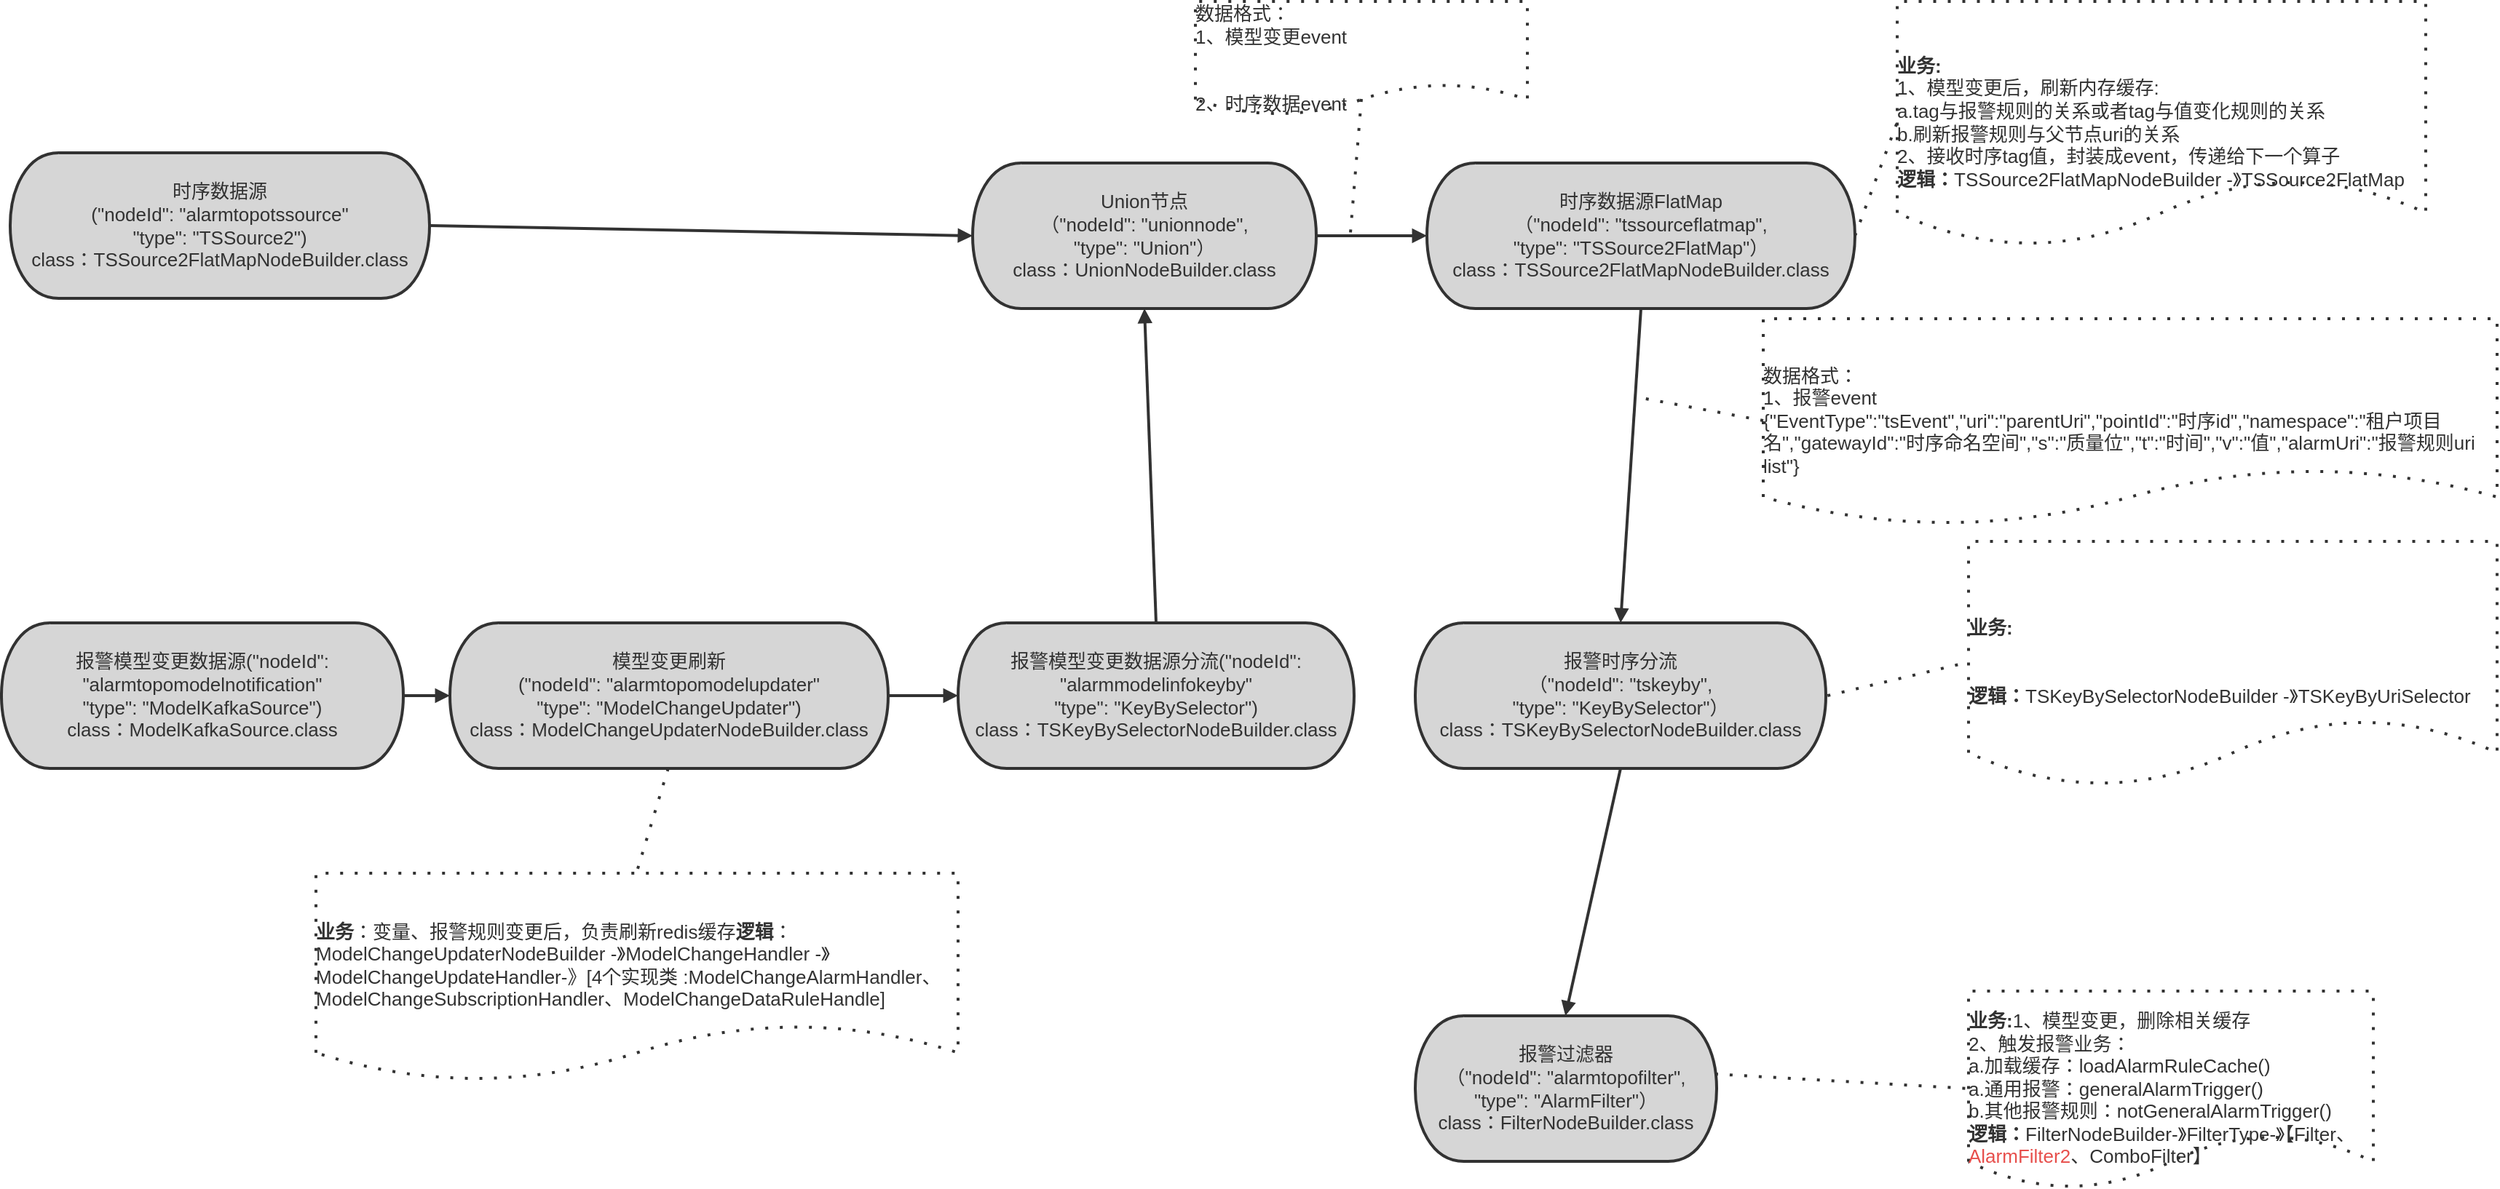 <mxfile version="22.1.2" type="device">
  <diagram name="Page-1" id="Page-1">
    <mxGraphModel dx="1114" dy="999" grid="1" gridSize="10" guides="1" tooltips="1" connect="1" arrows="1" fold="1" page="1" pageScale="1" pageWidth="827" pageHeight="1169" math="0" shadow="0">
      <root>
        <mxCell id="0" />
        <mxCell id="1" parent="0" />
        <UserObject label="&lt;div style=&quot;font-size: 1px&quot;&gt;&lt;p style=&quot;text-align:center;margin-left:0;margin-right:0;margin-top:0px;margin-bottom:0px;text-indent:0;vertical-align:middle;direction:ltr;&quot;&gt;&lt;font style=&quot;font-size:13px;font-family:0;color:#323232;direction:ltr;letter-spacing:0px;line-height:120%;opacity:1&quot;&gt;时序数据源&lt;br/&gt;&lt;/font&gt;&lt;font style=&quot;font-size:13px;font-family:0;color:#323232;direction:ltr;letter-spacing:0px;line-height:120%;opacity:1&quot;&gt;(&amp;quot;nodeId&amp;quot;: &amp;quot;alarmtopotssource&amp;quot;&lt;br/&gt;        &amp;quot;type&amp;quot;: &amp;quot;TSSource2&amp;quot;)&lt;br/&gt;class：TSSource2FlatMapNodeBuilder.class&lt;/font&gt;&lt;/p&gt;&lt;/div&gt;" tags="Background" id="2">
          <mxCell style="verticalAlign=middle;align=center;overflow=width;vsdxID=1;fillColor=#d6d6d6;gradientColor=none;shape=stencil(hZJLEoIwDIZP06VMm/hgj3APRop0RMqUonh7qUF5FIddkn5J/iRlGDVFWksGvLFG3+RTZbZgeGYAqiqkUba3GMYMo1wbeTW6rTLy69SRzrrrh6vQUZ4QweHksoC/KMI/XkJwqaoJHIbBHv/Dl9ZQaTHU5hiEx4EX0wTewQryi30h9NvinFmV6c+0wJdCd77OUQT4DMxnQb8tbu5yY/G9MZ4sV2VJF5++L0/ch+h7YPwG);strokeColor=#323232;strokeWidth=2;spacingTop=-3;spacingBottom=-3;spacingLeft=-3;spacingRight=-3;points=[];labelBackgroundColor=none;rounded=0;html=1;whiteSpace=wrap;" parent="1" vertex="1">
            <mxGeometry x="9" y="112" width="288" height="100" as="geometry" />
          </mxCell>
        </UserObject>
        <UserObject label="&lt;div style=&quot;font-size: 1px&quot;&gt;&lt;p style=&quot;text-align:center;margin-left:0;margin-right:0;margin-top:0px;margin-bottom:0px;text-indent:0;vertical-align:middle;direction:ltr;&quot;&gt;&lt;font style=&quot;font-size:13px;font-family:0;color:#323232;direction:ltr;letter-spacing:0px;line-height:120%;opacity:1&quot;&gt;报警时序分流&lt;br/&gt;&lt;/font&gt;&lt;font style=&quot;font-size:13px;font-family:0;color:#323232;direction:ltr;letter-spacing:0px;line-height:120%;opacity:1&quot;&gt;（&amp;quot;nodeId&amp;quot;: &amp;quot;tskeyby&amp;quot;,&lt;br/&gt;        &amp;quot;type&amp;quot;: &amp;quot;KeyBySelector&amp;quot;）&lt;br/&gt;class：TSKeyBySelectorNodeBuilder.class&lt;br/&gt;&lt;/font&gt;&lt;/p&gt;&lt;/div&gt;" tags="Background" id="3">
          <mxCell style="verticalAlign=middle;align=center;overflow=width;vsdxID=2;fillColor=#d6d6d6;gradientColor=none;shape=stencil(hZJBEoIwDEVP06VMmyyENeI9GCnSsVKmgOLtpQYFWhx2SfqS/CRlmLZV3kgGvO2sucmnKrqK4YkBqLqSVnWjxTBjmJbGyqs1fV2Q3+SOdNbdPFyFgfKEiI6JywL+ogj/eGeCtaoXcBxHIP7Dl95SaTHV5hglOPFimcAH2EB+sS+EYVtcM5syw5k83Bd6CHXOIiBkYD0Lhm1xd5c7ix+N+WSl0pouvnz3TzyG6Htg9gY=);strokeColor=#323232;strokeWidth=2;spacingTop=-3;spacingBottom=-3;spacingLeft=-3;spacingRight=-3;points=[];labelBackgroundColor=none;rounded=0;html=1;whiteSpace=wrap;" parent="1" vertex="1">
            <mxGeometry x="974" y="435" width="282" height="100" as="geometry" />
          </mxCell>
        </UserObject>
        <UserObject label="&lt;div style=&quot;font-size: 1px&quot;&gt;&lt;p style=&quot;text-align:center;margin-left:0;margin-right:0;margin-top:0px;margin-bottom:0px;text-indent:0;vertical-align:middle;direction:ltr;&quot;&gt;&lt;font style=&quot;font-size:13px;font-family:0;color:#323232;direction:ltr;letter-spacing:0px;line-height:120%;opacity:1&quot;&gt;报警模型变更数据源(&amp;quot;nodeId&amp;quot;: &amp;quot;alarmtopomodelnotification&amp;quot;&lt;br/&gt;&lt;/font&gt;&lt;font style=&quot;font-size:13px;font-family:0;color:#323232;direction:ltr;letter-spacing:0px;line-height:120%;opacity:1&quot;&gt;        &amp;quot;type&amp;quot;: &amp;quot;ModelKafkaSource&amp;quot;)&lt;br/&gt;class：ModelKafkaSource.class&lt;br/&gt;&lt;/font&gt;&lt;/p&gt;&lt;/div&gt;" tags="Background" id="4">
          <mxCell style="verticalAlign=middle;align=center;overflow=width;vsdxID=3;fillColor=#d6d6d6;gradientColor=none;shape=stencil(hZLbDoIwDIafZpeS0pqI14jvQWTIIjIyhuLbyyzKYRju2u5r+7edoLgp0loKhMYafZNPldlC0EkgqqqQRtneEpQIinNt5NXotsrYr1NHOuuuH65Cx3khBhC5LIQXR+DjnRkuVTWBo0NwxP/wpTVcOhxqwz4AGvhwmgAdriC/2Bcivy3NmVWZ/kwLfCl05+scRaDP4HwW8tvS5i43Ft8b48lyVZZ88en78sR9iL8HJW8=);strokeColor=#323232;strokeWidth=2;spacingTop=-3;spacingBottom=-3;spacingLeft=-3;spacingRight=-3;points=[];labelBackgroundColor=none;rounded=0;html=1;whiteSpace=wrap;" parent="1" vertex="1">
            <mxGeometry x="3" y="435" width="276" height="100" as="geometry" />
          </mxCell>
        </UserObject>
        <UserObject label="&lt;div style=&quot;font-size: 1px&quot;&gt;&lt;p style=&quot;text-align:center;margin-left:0;margin-right:0;margin-top:0px;margin-bottom:0px;text-indent:0;vertical-align:middle;direction:ltr;&quot;&gt;&lt;font style=&quot;font-size:13px;font-family:0;color:#323232;direction:ltr;letter-spacing:0px;line-height:120%;opacity:1&quot;&gt;报警过滤器&lt;br/&gt;&lt;/font&gt;&lt;font style=&quot;font-size:13px;font-family:0;color:#323232;direction:ltr;letter-spacing:0px;line-height:120%;opacity:1&quot;&gt;（&amp;quot;nodeId&amp;quot;: &amp;quot;alarmtopofilter&amp;quot;,&lt;br/&gt;        &amp;quot;type&amp;quot;: &amp;quot;AlarmFilter&amp;quot;）&lt;br/&gt;class：FilterNodeBuilder.class&lt;br/&gt;&lt;/font&gt;&lt;/p&gt;&lt;/div&gt;" tags="Background" id="5">
          <mxCell style="verticalAlign=middle;align=center;overflow=width;vsdxID=4;fillColor=#d6d6d6;gradientColor=none;shape=stencil(hZJLEoIwDIZP06VMm4yvNeI9GCnSsVKmgOLtpQalUNRdkn5J/iRlGNdFWkkGvG6suci7ypqC4YEBqLKQVjW9xTBhGOfGyrM1bZmRX6WOdNbV3FyFjvLEJhIuCfiDAvzlHYnVqvTYHUb77+yptVRYDJX5OsLtwAs/gXewgHxibwiDrjhFFkUGA83oucxVqHKUACED00kw6Ip/9/h7570xHitXWtOt/ff5cfsQfQxMng==);strokeColor=#323232;strokeWidth=2;spacingTop=-3;spacingBottom=-3;spacingLeft=-3;spacingRight=-3;points=[];labelBackgroundColor=none;rounded=0;html=1;whiteSpace=wrap;" parent="1" vertex="1">
            <mxGeometry x="974" y="705" width="207" height="100" as="geometry" />
          </mxCell>
        </UserObject>
        <UserObject label="&lt;div style=&quot;font-size: 1px&quot;&gt;&lt;p style=&quot;text-align:center;margin-left:0;margin-right:0;margin-top:0px;margin-bottom:0px;text-indent:0;vertical-align:middle;direction:ltr;&quot;&gt;&lt;font style=&quot;font-size:13px;font-family:0;color:#323232;direction:ltr;letter-spacing:0px;line-height:120%;opacity:1&quot;&gt;Union节点&lt;br/&gt;&lt;/font&gt;&lt;font style=&quot;font-size:13px;font-family:0;color:#323232;direction:ltr;letter-spacing:0px;line-height:120%;opacity:1&quot;&gt;（&amp;quot;nodeId&amp;quot;: &amp;quot;unionnode&amp;quot;,&lt;br/&gt;        &amp;quot;type&amp;quot;: &amp;quot;Union&amp;quot;）&lt;br/&gt;class：UnionNodeBuilder.class&lt;br/&gt;&lt;/font&gt;&lt;/p&gt;&lt;/div&gt;" tags="Background" id="6">
          <mxCell style="verticalAlign=middle;align=center;overflow=width;vsdxID=5;fillColor=#d6d6d6;gradientColor=none;shape=stencil(hZJLEoIwDIZP06VMm+DIHvEejBTpiJQpBfH2UoPyKA67JP2S/EnKMG6KtJYMeGONvsunymzB8MwAVFVIo+xgMUwYxrk28mZ0W2Xk16kjnfXQnavQU54IAwEuC/iLIvzjXQguVTWDo2MQRf/ha2uotBhr8zA4iZEX8wTewwbyi30h9NviktmU6c+0wtdCD77OSQT4DCxnQb8t7u5yZ/GDMZ0sV2VJF5+/r088hOh7YPIG);strokeColor=#323232;strokeWidth=2;spacingTop=-3;spacingBottom=-3;spacingLeft=-3;spacingRight=-3;points=[];labelBackgroundColor=none;rounded=0;html=1;whiteSpace=wrap;" parent="1" vertex="1">
            <mxGeometry x="670" y="119" width="236" height="100" as="geometry" />
          </mxCell>
        </UserObject>
        <UserObject label="&lt;div style=&quot;font-size: 1px&quot;&gt;&lt;p style=&quot;text-align:center;margin-left:0;margin-right:0;margin-top:0px;margin-bottom:0px;text-indent:0;vertical-align:middle;direction:ltr;&quot;&gt;&lt;font style=&quot;font-size:13px;font-family:0;color:#323232;direction:ltr;letter-spacing:0px;line-height:120%;opacity:1&quot;&gt;时序数据源FlatMap&lt;br/&gt;&lt;/font&gt;&lt;font style=&quot;font-size:13px;font-family:0;color:#323232;direction:ltr;letter-spacing:0px;line-height:120%;opacity:1&quot;&gt;（&amp;quot;nodeId&amp;quot;: &amp;quot;tssourceflatmap&amp;quot;,&lt;br/&gt;        &amp;quot;type&amp;quot;: &amp;quot;TSSource2FlatMap&amp;quot;）&lt;br/&gt;class：TSSource2FlatMapNodeBuilder.class&lt;br/&gt;&lt;/font&gt;&lt;/p&gt;&lt;/div&gt;" tags="Background" id="7">
          <mxCell style="verticalAlign=middle;align=center;overflow=width;vsdxID=6;fillColor=#d6d6d6;gradientColor=none;shape=stencil(hZJLEoIwDIZP06VMmzjIHvEejBTpiJQpBfH2UoPyKA67JP2S/EnKMG6KtJYMeGONvsunymzB8MwAVFVIo+xgMUwYxrk28mZ0W2Xk16kjnfXQnavQU54QAR5dFvAXRfjHuxBcqmoGR1EQhv/ha2uotBhrcwxO0ciLeQLvYQP5xb4Q+m1xyWzK9Gda4WuhB1/nJAJ8BpazoN8Wd3e5s/jBmE6Wq7Kki8/f1yceQvQ9MHkD);strokeColor=#323232;strokeWidth=2;spacingTop=-3;spacingBottom=-3;spacingLeft=-3;spacingRight=-3;points=[];labelBackgroundColor=none;rounded=0;html=1;whiteSpace=wrap;" parent="1" vertex="1">
            <mxGeometry x="982" y="119" width="294" height="100" as="geometry" />
          </mxCell>
        </UserObject>
        <UserObject label="&lt;div style=&quot;font-size: 1px&quot;&gt;&lt;p style=&quot;text-align:center;margin-left:0;margin-right:0;margin-top:0px;margin-bottom:0px;text-indent:0;vertical-align:middle;direction:ltr;&quot;&gt;&lt;font style=&quot;font-size:13px;font-family:0;color:#323232;direction:ltr;letter-spacing:0px;line-height:120%;opacity:1&quot;&gt;模型变更刷新&lt;br/&gt;(&amp;quot;nodeId&amp;quot;: &amp;quot;alarmtopomodelupdater&amp;quot;&lt;br/&gt;&lt;/font&gt;&lt;font style=&quot;font-size:13px;font-family:0;color:#323232;direction:ltr;letter-spacing:0px;line-height:120%;opacity:1&quot;&gt;        &amp;quot;type&amp;quot;: &amp;quot;ModelChangeUpdater&amp;quot;)&lt;br/&gt;class：ModelChangeUpdaterNodeBuilder.class&lt;br/&gt;&lt;/font&gt;&lt;/p&gt;&lt;/div&gt;" tags="Background" id="8">
          <mxCell style="verticalAlign=middle;align=center;overflow=width;vsdxID=7;fillColor=#d6d6d6;gradientColor=none;shape=stencil(hZLbDoIwDIafZpeSrU0UrhHfg8iQRWRkDMS3l1mUwzDctd3X9m87hnFTpLVkwBtr9F0+VWYLhmcGoKpCGmUHi2HCMM61kTej2yojv04d6ayH7lyFnvKECPjJZQF/UYR/vAvBpapmcBgGEf6Hr62h0mKszTE4RiMv5gm8hw3kF/tC6LfFJbMp059pha+FHnydkwjwGVjOgn5b3N3lzuIHYzpZrsqSLj5/X594CNH3wOQN);strokeColor=#323232;strokeWidth=2;spacingTop=-3;spacingBottom=-3;spacingLeft=-3;spacingRight=-3;points=[];labelBackgroundColor=none;rounded=0;html=1;whiteSpace=wrap;" parent="1" vertex="1">
            <mxGeometry x="311" y="435" width="301" height="100" as="geometry" />
          </mxCell>
        </UserObject>
        <UserObject label="&lt;div style=&quot;font-size: 1px&quot;&gt;&lt;p style=&quot;text-align:center;margin-left:0;margin-right:0;margin-top:0px;margin-bottom:0px;text-indent:0;vertical-align:middle;direction:ltr;&quot;&gt;&lt;font style=&quot;font-size:13px;font-family:0;color:#323232;direction:ltr;letter-spacing:0px;line-height:120%;opacity:1&quot;&gt;报警模型变更数据源分流(&amp;quot;nodeId&amp;quot;: &amp;quot;alarmmodelinfokeyby&amp;quot;&lt;br/&gt;&lt;/font&gt;&lt;font style=&quot;font-size:13px;font-family:0;color:#323232;direction:ltr;letter-spacing:0px;line-height:120%;opacity:1&quot;&gt;        &amp;quot;type&amp;quot;: &amp;quot;KeyBySelector&amp;quot;)&lt;br/&gt;class：TSKeyBySelectorNodeBuilder.class&lt;br/&gt;&lt;/font&gt;&lt;/p&gt;&lt;/div&gt;" tags="Background" id="9">
          <mxCell style="verticalAlign=middle;align=center;overflow=width;vsdxID=8;fillColor=#d6d6d6;gradientColor=none;shape=stencil(hZJLEoIwDIZP06VMm+jAHvEejBTpWClTHuLtpQblUUZ2Sfol+ZOUYVwXaSUZ8Lqx5i6fKmsKhmcGoMpCWtUMFsOEYZwbK2/WtGVGfpU60lkP07kKPeUJCODksoC/KMI/3oVgrcoZHIVB+Ae+tpZKi7E2PwY8GnkxT+A9bCC/2BdCvy0umU2Z/kwrfC304OucRIDPwHIW9Nvi7i53Fj8Y08lypTVdfP6+PvEQou+ByRs=);strokeColor=#323232;strokeWidth=2;spacingTop=-3;spacingBottom=-3;spacingLeft=-3;spacingRight=-3;points=[];labelBackgroundColor=none;rounded=0;html=1;whiteSpace=wrap;" parent="1" vertex="1">
            <mxGeometry x="660" y="435" width="272" height="100" as="geometry" />
          </mxCell>
        </UserObject>
        <UserObject label="&lt;div style=&quot;font-size: 1px&quot;&gt;&lt;p style=&quot;text-align:left;margin-left:0;margin-right:0;margin-top:0px;margin-bottom:0px;text-indent:0;vertical-align:middle;direction:ltr;&quot;&gt;&lt;font style=&quot;font-size:13px;font-family:0;color:#323232;direction:ltr;letter-spacing:0px;line-height:120%;opacity:1&quot;&gt;&lt;b&gt;业务&lt;/b&gt;&lt;/font&gt;&lt;font style=&quot;font-size:13px;font-family:0;color:#323232;direction:ltr;letter-spacing:0px;line-height:120%;opacity:1&quot;&gt;：变量、报警规则变更后，负责刷新redis缓存&lt;/font&gt;&lt;font style=&quot;font-size:13px;font-family:0;color:#323232;direction:ltr;letter-spacing:0px;line-height:120%;opacity:1&quot;&gt;&lt;b&gt;逻辑&lt;/b&gt;&lt;/font&gt;&lt;font style=&quot;font-size:13px;font-family:0;color:#323232;direction:ltr;letter-spacing:0px;line-height:120%;opacity:1&quot;&gt;：ModelChangeUpdaterNodeBuilder -》ModelChangeHandler -》ModelChangeUpdateHandler-》[4个实现类 :ModelChangeAlarmHandler、ModelChangeSubscriptionHandler、ModelChangeDataRuleHandle]&lt;br/&gt;&lt;br/&gt;&lt;/font&gt;&lt;/p&gt;&lt;/div&gt;" tags="Background" id="10">
          <mxCell style="verticalAlign=middle;align=left;overflow=width;vsdxID=9;fillColor=none;gradientColor=none;shape=stencil(nZHBDsIgEES/hquBJVjvtf4HCShEhUqp1r8XXIwGUzXeZnbfTghDeDsY2WsCdIjB7/XFqmgIXxMA64wONiZFeEd4u/VB74IfnULfy0xmdfTnnDDhHc0XQK/oVs1C3AcbZA/WzbJ0HmT0b7R+wWmUKtMM140odPFLKDidACfikQc/BUIVyNhb4pfAT39Us0k8i8AOX3d1aWmEhfPuBg==);dashed=1;dashPattern=1.00 4.00;strokeColor=#323232;strokeWidth=2;spacingTop=-3;spacingBottom=-3;spacingLeft=-3;spacingRight=-3;points=[];labelBackgroundColor=none;rounded=0;html=1;whiteSpace=wrap;" parent="1" vertex="1">
            <mxGeometry x="219" y="607" width="441" height="141" as="geometry" />
          </mxCell>
        </UserObject>
        <UserObject label="&lt;div style=&quot;font-size: 1px&quot;&gt;&lt;p style=&quot;text-align:left;margin-left:0;margin-right:0;margin-top:0px;margin-bottom:0px;text-indent:0;vertical-align:middle;direction:ltr;&quot;&gt;&lt;font style=&quot;font-size:13px;font-family:0;color:#323232;direction:ltr;letter-spacing:0px;line-height:120%;opacity:1&quot;&gt;&lt;b&gt;业务:&lt;br/&gt;&lt;/b&gt;&lt;/font&gt;&lt;font style=&quot;font-size:13px;font-family:0;color:#323232;direction:ltr;letter-spacing:0px;line-height:120%;opacity:1&quot;&gt;1、模型变更后，刷新内存缓存:&lt;br/&gt;&lt;/font&gt;&lt;font style=&quot;font-size:13px;font-family:0;color:#323232;direction:ltr;letter-spacing:0px;line-height:120%;opacity:1&quot;&gt;a.tag与报警规则的关系或者tag与值变化规则的关系&lt;br/&gt;&lt;/font&gt;&lt;font style=&quot;font-size:13px;font-family:0;color:#323232;direction:ltr;letter-spacing:0px;line-height:120%;opacity:1&quot;&gt;b.刷新报警规则与父节点uri的关系&lt;br/&gt;2、接收时序tag值，封装成event，传递给下一个算子&lt;br/&gt;&lt;/font&gt;&lt;font style=&quot;font-size:13px;font-family:0;color:#323232;direction:ltr;letter-spacing:0px;line-height:120%;opacity:1&quot;&gt;&lt;b&gt;逻辑：&lt;/b&gt;&lt;/font&gt;&lt;font style=&quot;font-size:13px;font-family:0;color:#323232;direction:ltr;letter-spacing:0px;line-height:120%;opacity:1&quot;&gt;TSSource2FlatMapNodeBuilder -》TSSource2FlatMap&lt;/font&gt;&lt;/p&gt;&lt;/div&gt;" tags="Background" id="11">
          <mxCell style="verticalAlign=middle;align=left;overflow=width;vsdxID=10;fillColor=none;gradientColor=none;shape=stencil(nZHBDsIgEES/hquBJVjvtf4HCShEhUqp1r8XXIwGUzXeZnbfTghDeDsY2WsCdIjB7/XFqmgIXxMA64wONiZFeEd4u/VB74IfnULfy0xmdfTnnDDhHc0XQK/oVs1C3AcbZA/WzbJ0HmT0b7R+wWmUKtMM140odPFLKDidACfikQc/BUIVyNhb4pfAT39Us0k8i8AOX3d1aWmEhfPuBg==);dashed=1;dashPattern=1.00 4.00;strokeColor=#323232;strokeWidth=2;spacingTop=-3;spacingBottom=-3;spacingLeft=-3;spacingRight=-3;points=[];labelBackgroundColor=none;rounded=0;html=1;whiteSpace=wrap;" parent="1" vertex="1">
            <mxGeometry x="1305" y="8" width="363" height="166" as="geometry" />
          </mxCell>
        </UserObject>
        <UserObject label="&lt;div style=&quot;font-size: 1px&quot;&gt;&lt;p style=&quot;text-align:left;margin-left:0;margin-right:0;margin-top:0px;margin-bottom:0px;text-indent:0;vertical-align:middle;direction:ltr;&quot;&gt;&lt;font style=&quot;font-size:13px;font-family:0;color:#323232;direction:ltr;letter-spacing:0px;line-height:120%;opacity:1&quot;&gt;&lt;b&gt;业务:&lt;/b&gt;&lt;/font&gt;&lt;font style=&quot;font-size:13px;font-family:0;color:#323232;direction:ltr;letter-spacing:0px;line-height:120%;opacity:1&quot;&gt;1、模型变更，删除相关缓存&lt;br/&gt;&lt;/font&gt;&lt;font style=&quot;font-size:13px;font-family:0;color:#323232;direction:ltr;letter-spacing:0px;line-height:120%;opacity:1&quot;&gt;2、触发报警业务：&lt;br/&gt;&lt;/font&gt;&lt;font style=&quot;font-size:13px;font-family:0;color:#323232;direction:ltr;letter-spacing:0px;line-height:120%;opacity:1&quot;&gt;   a.加载缓存：loadAlarmRuleCache()&lt;br/&gt;&lt;/font&gt;&lt;font style=&quot;font-size:13px;font-family:0;color:#323232;direction:ltr;letter-spacing:0px;line-height:120%;opacity:1&quot;&gt;   a.通用报警：generalAlarmTrigger()&lt;br/&gt;&lt;/font&gt;&lt;font style=&quot;font-size:13px;font-family:0;color:#323232;direction:ltr;letter-spacing:0px;line-height:120%;opacity:1&quot;&gt;   b.其他报警规则：notGeneralAlarmTrigger()&lt;br/&gt;&lt;/font&gt;&lt;font style=&quot;font-size:13px;font-family:0;color:#323232;direction:ltr;letter-spacing:0px;line-height:120%;opacity:1&quot;&gt;&lt;b&gt;逻辑：&lt;/b&gt;&lt;/font&gt;&lt;font style=&quot;font-size:13px;font-family:0;color:#323232;direction:ltr;letter-spacing:0px;line-height:120%;opacity:1&quot;&gt;FilterNodeBuilder-》FilterType-》【Filter、&lt;/font&gt;&lt;font style=&quot;font-size:13px;font-family:0;color:#e74f4c;direction:ltr;letter-spacing:0px;line-height:120%;opacity:1&quot;&gt;AlarmFilter2&lt;/font&gt;&lt;font style=&quot;font-size:13px;font-family:0;color:#323232;direction:ltr;letter-spacing:0px;line-height:120%;opacity:1&quot;&gt;、ComboFilter】&lt;/font&gt;&lt;/p&gt;&lt;/div&gt;" tags="Background" id="12">
          <mxCell style="verticalAlign=middle;align=left;overflow=width;vsdxID=11;fillColor=none;gradientColor=none;shape=stencil(nZHBDsIgEES/hquBJVjvtf4HCShEhUqp1r8XXIwGUzXeZnbfTghDeDsY2WsCdIjB7/XFqmgIXxMA64wONiZFeEd4u/VB74IfnULfy0xmdfTnnDDhHc0XQK/oVs1C3AcbZA/WzbJ0HmT0b7R+wWmUKtMM140odPFLKDidACfikQc/BUIVyNhb4pfAT39Us0k8i8AOX3d1aWmEhfPuBg==);dashed=1;dashPattern=1.00 4.00;strokeColor=#323232;strokeWidth=2;spacingTop=-3;spacingBottom=-3;spacingLeft=-3;spacingRight=-3;points=[];labelBackgroundColor=none;rounded=0;html=1;whiteSpace=wrap;" parent="1" vertex="1">
            <mxGeometry x="1354" y="688" width="278" height="134" as="geometry" />
          </mxCell>
        </UserObject>
        <UserObject label="&lt;div style=&quot;font-size: 1px&quot;&gt;&lt;p style=&quot;text-align:left;margin-left:0;margin-right:0;margin-top:0px;margin-bottom:0px;text-indent:0;vertical-align:middle;direction:ltr;&quot;&gt;&lt;font style=&quot;font-size:13px;font-family:0;color:#323232;direction:ltr;letter-spacing:0px;line-height:120%;opacity:1&quot;&gt;数据格式：&lt;br/&gt;&lt;/font&gt;&lt;font style=&quot;font-size:13px;font-family:0;color:#323232;direction:ltr;letter-spacing:0px;line-height:120%;opacity:1&quot;&gt;1、模型变更event&lt;br/&gt;&lt;/font&gt;&lt;font style=&quot;font-size:13px;font-family:0;color:#323232;direction:ltr;letter-spacing:0px;line-height:120%;opacity:1&quot;&gt;&lt;br/&gt;&lt;br/&gt;&lt;/font&gt;&lt;font style=&quot;font-size:13px;font-family:0;color:#323232;direction:ltr;letter-spacing:0px;line-height:120%;opacity:1&quot;&gt;2、时序数据event&lt;/font&gt;&lt;/p&gt;&lt;/div&gt;" tags="Background" id="13">
          <mxCell style="verticalAlign=middle;align=left;overflow=width;vsdxID=12;fillColor=none;gradientColor=none;shape=stencil(nZHBDsIgEES/hquBJVjvtf4HCShEhUqp1r8XXIwGUzXeZnbfTghDeDsY2WsCdIjB7/XFqmgIXxMA64wONiZFeEd4u/VB74IfnULfy0xmdfTnnDDhHc0XQK/oVs1C3AcbZA/WzbJ0HmT0b7R+wWmUKtMM140odPFLKDidACfikQc/BUIVyNhb4pfAT39Us0k8i8AOX3d1aWmEhfPuBg==);dashed=1;dashPattern=1.00 4.00;strokeColor=#323232;strokeWidth=2;spacingTop=-3;spacingBottom=-3;spacingLeft=-3;spacingRight=-3;points=[];labelBackgroundColor=none;rounded=0;html=1;whiteSpace=wrap;" parent="1" vertex="1">
            <mxGeometry x="823" y="8" width="228" height="77" as="geometry" />
          </mxCell>
        </UserObject>
        <UserObject label="&lt;div style=&quot;font-size: 1px&quot;&gt;&lt;p style=&quot;text-align:left;margin-left:0;margin-right:0;margin-top:0px;margin-bottom:0px;text-indent:0;vertical-align:middle;direction:ltr;&quot;&gt;&lt;font style=&quot;font-size:13px;font-family:0;color:#323232;direction:ltr;letter-spacing:0px;line-height:120%;opacity:1&quot;&gt;数据格式：&lt;br/&gt;&lt;/font&gt;&lt;font style=&quot;font-size:13px;font-family:0;color:#323232;direction:ltr;letter-spacing:0px;line-height:120%;opacity:1&quot;&gt;1、报警event&lt;br/&gt;{&amp;quot;EventType&amp;quot;:&amp;quot;tsEvent&amp;quot;,&amp;quot;uri&amp;quot;:&amp;quot;parentUri&amp;quot;,&amp;quot;pointId&amp;quot;:&amp;quot;时序id&amp;quot;,&amp;quot;namespace&amp;quot;:&amp;quot;租户项目名&amp;quot;,&amp;quot;gatewayId&amp;quot;:&amp;quot;时序命名空间&amp;quot;,&amp;quot;s&amp;quot;:&amp;quot;质量位&amp;quot;,&amp;quot;t&amp;quot;:&amp;quot;时间&amp;quot;,&amp;quot;v&amp;quot;:&amp;quot;值&amp;quot;,&amp;quot;alarmUri&amp;quot;:&amp;quot;报警规则uri list&amp;quot;}&lt;br/&gt;&lt;/font&gt;&lt;/p&gt;&lt;/div&gt;" tags="Background" id="14">
          <mxCell style="verticalAlign=middle;align=left;overflow=width;vsdxID=13;fillColor=none;gradientColor=none;shape=stencil(nZHBDsIgEES/hquBJVjvtf4HCShEhUqp1r8XXIwGUzXeZnbfTghDeDsY2WsCdIjB7/XFqmgIXxMA64wONiZFeEd4u/VB74IfnULfy0xmdfTnnDDhHc0XQK/oVs1C3AcbZA/WzbJ0HmT0b7R+wWmUKtMM140odPFLKDidACfikQc/BUIVyNhb4pfAT39Us0k8i8AOX3d1aWmEhfPuBg==);dashed=1;dashPattern=1.00 4.00;strokeColor=#323232;strokeWidth=2;spacingTop=-3;spacingBottom=-3;spacingLeft=-3;spacingRight=-3;points=[];labelBackgroundColor=none;rounded=0;html=1;whiteSpace=wrap;" parent="1" vertex="1">
            <mxGeometry x="1213" y="226" width="504" height="140" as="geometry" />
          </mxCell>
        </UserObject>
        <UserObject label="&lt;div style=&quot;font-size: 1px&quot;&gt;&lt;p style=&quot;text-align:left;margin-left:0;margin-right:0;margin-top:0px;margin-bottom:0px;text-indent:0;vertical-align:middle;direction:ltr;&quot;&gt;&lt;font style=&quot;font-size:13px;font-family:0;color:#323232;direction:ltr;letter-spacing:0px;line-height:120%;opacity:1&quot;&gt;&lt;b&gt;业务:&lt;br/&gt;&lt;br/&gt;&lt;/b&gt;&lt;/font&gt;&lt;font style=&quot;font-size:13px;font-family:0;color:#323232;direction:ltr;letter-spacing:0px;line-height:120%;opacity:1&quot;&gt;&lt;br/&gt;&lt;/font&gt;&lt;font style=&quot;font-size:13px;font-family:0;color:#323232;direction:ltr;letter-spacing:0px;line-height:120%;opacity:1&quot;&gt;&lt;b&gt;逻辑：&lt;/b&gt;&lt;/font&gt;&lt;font style=&quot;font-size:13px;font-family:0;color:#323232;direction:ltr;letter-spacing:0px;line-height:120%;opacity:1&quot;&gt;TSKeyBySelectorNodeBuilder -》TSKeyByUriSelector&lt;/font&gt;&lt;/p&gt;&lt;/div&gt;" tags="Background" id="15">
          <mxCell style="verticalAlign=middle;align=left;overflow=width;vsdxID=14;fillColor=none;gradientColor=none;shape=stencil(nZHBDsIgEES/hquBJVjvtf4HCShEhUqp1r8XXIwGUzXeZnbfTghDeDsY2WsCdIjB7/XFqmgIXxMA64wONiZFeEd4u/VB74IfnULfy0xmdfTnnDDhHc0XQK/oVs1C3AcbZA/WzbJ0HmT0b7R+wWmUKtMM140odPFLKDidACfikQc/BUIVyNhb4pfAT39Us0k8i8AOX3d1aWmEhfPuBg==);dashed=1;dashPattern=1.00 4.00;strokeColor=#323232;strokeWidth=2;spacingTop=-3;spacingBottom=-3;spacingLeft=-3;spacingRight=-3;points=[];labelBackgroundColor=none;rounded=0;html=1;whiteSpace=wrap;" parent="1" vertex="1">
            <mxGeometry x="1354" y="379" width="363" height="166" as="geometry" />
          </mxCell>
        </UserObject>
        <UserObject label="" tags="Background" id="16">
          <mxCell style="vsdxID=15;edgeStyle=none;dashed=1;dashPattern=1.00 4.00;startArrow=none;endArrow=none;startSize=5;endSize=5;strokeWidth=2;strokeColor=#323232;spacingTop=0;spacingBottom=0;spacingLeft=0;spacingRight=0;verticalAlign=middle;html=1;labelBackgroundColor=#ffffff;rounded=0;exitX=0.995;exitY=0.4;exitDx=0;exitDy=0;exitPerimeter=0;entryX=0;entryY=0.5;entryDx=0;entryDy=0;entryPerimeter=0;" parent="1" source="5" target="12" edge="1">
            <mxGeometry relative="1" as="geometry">
              <Array as="points" />
            </mxGeometry>
          </mxCell>
        </UserObject>
        <mxCell id="17" parent="1" vertex="1">
          <mxGeometry x="929" y="173" as="geometry" />
        </mxCell>
        <UserObject label="" tags="Background" id="18">
          <mxCell style="vsdxID=16;edgeStyle=none;dashed=1;dashPattern=1.00 4.00;startArrow=none;endArrow=none;startSize=5;endSize=5;strokeWidth=2;strokeColor=#323232;spacingTop=0;spacingBottom=0;spacingLeft=0;spacingRight=0;verticalAlign=middle;html=1;labelBackgroundColor=#ffffff;rounded=0;exitX=0.5;exitY=0.87;exitDx=0;exitDy=0;exitPerimeter=0;" parent="1" source="13" target="17" edge="1">
            <mxGeometry relative="1" as="geometry">
              <Array as="points" />
            </mxGeometry>
          </mxCell>
        </UserObject>
        <UserObject label="" tags="Background" id="19">
          <mxCell style="vsdxID=17;edgeStyle=none;startArrow=none;endArrow=block;startSize=5;endSize=5;strokeWidth=2;strokeColor=#323232;spacingTop=0;spacingBottom=0;spacingLeft=0;spacingRight=0;verticalAlign=middle;html=1;labelBackgroundColor=#ffffff;rounded=0;exitX=0.5;exitY=1;exitDx=0;exitDy=0;exitPerimeter=0;entryX=0.5;entryY=0;entryDx=0;entryDy=0;entryPerimeter=0;" parent="1" source="7" target="3" edge="1">
            <mxGeometry relative="1" as="geometry">
              <Array as="points" />
            </mxGeometry>
          </mxCell>
        </UserObject>
        <UserObject label="" tags="Background" id="20">
          <mxCell style="vsdxID=18;edgeStyle=none;startArrow=none;endArrow=block;startSize=5;endSize=5;strokeWidth=2;strokeColor=#323232;spacingTop=0;spacingBottom=0;spacingLeft=0;spacingRight=0;verticalAlign=middle;html=1;labelBackgroundColor=#ffffff;rounded=0;exitX=0.5;exitY=1;exitDx=0;exitDy=0;exitPerimeter=0;entryX=0.498;entryY=0;entryDx=0;entryDy=0;entryPerimeter=0;" parent="1" source="3" target="5" edge="1">
            <mxGeometry relative="1" as="geometry">
              <Array as="points" />
            </mxGeometry>
          </mxCell>
        </UserObject>
        <UserObject label="" tags="Background" id="21">
          <mxCell style="vsdxID=19;edgeStyle=none;dashed=1;dashPattern=1.00 4.00;startArrow=none;endArrow=none;startSize=5;endSize=5;strokeWidth=2;strokeColor=#323232;spacingTop=0;spacingBottom=0;spacingLeft=0;spacingRight=0;verticalAlign=middle;html=1;labelBackgroundColor=#ffffff;rounded=0;exitX=0.498;exitY=1;exitDx=0;exitDy=0;exitPerimeter=0;entryX=0.499;entryY=0;entryDx=0;entryDy=0;entryPerimeter=0;" parent="1" source="8" target="10" edge="1">
            <mxGeometry relative="1" as="geometry">
              <Array as="points" />
            </mxGeometry>
          </mxCell>
        </UserObject>
        <UserObject label="" tags="Background" id="22">
          <mxCell style="vsdxID=20;edgeStyle=none;dashed=1;dashPattern=1.00 4.00;startArrow=none;endArrow=none;startSize=5;endSize=5;strokeWidth=2;strokeColor=#323232;spacingTop=0;spacingBottom=0;spacingLeft=0;spacingRight=0;verticalAlign=middle;html=1;labelBackgroundColor=#ffffff;rounded=0;exitX=1;exitY=0.5;exitDx=0;exitDy=0;exitPerimeter=0;entryX=0;entryY=0.5;entryDx=0;entryDy=0;entryPerimeter=0;" parent="1" source="7" target="11" edge="1">
            <mxGeometry relative="1" as="geometry">
              <Array as="points" />
            </mxGeometry>
          </mxCell>
        </UserObject>
        <UserObject label="" tags="Background" id="23">
          <mxCell style="vsdxID=21;edgeStyle=none;startArrow=none;endArrow=block;startSize=5;endSize=5;strokeWidth=2;strokeColor=#323232;spacingTop=0;spacingBottom=0;spacingLeft=0;spacingRight=0;verticalAlign=middle;html=1;labelBackgroundColor=#ffffff;rounded=0;exitX=1;exitY=0.5;exitDx=0;exitDy=0;exitPerimeter=0;entryX=0;entryY=0.5;entryDx=0;entryDy=0;entryPerimeter=0;" parent="1" source="2" target="6" edge="1">
            <mxGeometry relative="1" as="geometry">
              <Array as="points" />
            </mxGeometry>
          </mxCell>
        </UserObject>
        <UserObject label="" tags="Background" id="24">
          <mxCell style="vsdxID=22;edgeStyle=none;startArrow=none;endArrow=block;startSize=5;endSize=5;strokeWidth=2;strokeColor=#323232;spacingTop=0;spacingBottom=0;spacingLeft=0;spacingRight=0;verticalAlign=middle;html=1;labelBackgroundColor=#ffffff;rounded=0;exitX=1;exitY=0.5;exitDx=0;exitDy=0;exitPerimeter=0;entryX=0;entryY=0.5;entryDx=0;entryDy=0;entryPerimeter=0;" parent="1" source="8" target="9" edge="1">
            <mxGeometry relative="1" as="geometry">
              <Array as="points" />
            </mxGeometry>
          </mxCell>
        </UserObject>
        <UserObject label="" tags="Background" id="25">
          <mxCell style="vsdxID=23;edgeStyle=none;dashed=1;dashPattern=1.00 4.00;startArrow=none;endArrow=none;startSize=5;endSize=5;strokeWidth=2;strokeColor=#323232;spacingTop=0;spacingBottom=0;spacingLeft=0;spacingRight=0;verticalAlign=middle;html=1;labelBackgroundColor=#ffffff;rounded=0;exitX=1.004;exitY=0.5;exitDx=0;exitDy=0;exitPerimeter=0;entryX=0;entryY=0.5;entryDx=0;entryDy=0;entryPerimeter=0;" parent="1" source="3" target="15" edge="1">
            <mxGeometry relative="1" as="geometry">
              <Array as="points" />
            </mxGeometry>
          </mxCell>
        </UserObject>
        <UserObject label="" tags="Background" id="26">
          <mxCell style="vsdxID=24;edgeStyle=none;startArrow=none;endArrow=block;startSize=5;endSize=5;strokeWidth=2;strokeColor=#323232;spacingTop=0;spacingBottom=0;spacingLeft=0;spacingRight=0;verticalAlign=middle;html=1;labelBackgroundColor=#ffffff;rounded=0;exitX=1;exitY=0.5;exitDx=0;exitDy=0;exitPerimeter=0;entryX=0;entryY=0.5;entryDx=0;entryDy=0;entryPerimeter=0;" parent="1" source="6" target="7" edge="1">
            <mxGeometry relative="1" as="geometry">
              <Array as="points" />
            </mxGeometry>
          </mxCell>
        </UserObject>
        <UserObject label="" tags="Background" id="27">
          <mxCell style="vsdxID=25;edgeStyle=none;startArrow=none;endArrow=block;startSize=5;endSize=5;strokeWidth=2;strokeColor=#323232;spacingTop=0;spacingBottom=0;spacingLeft=0;spacingRight=0;verticalAlign=middle;html=1;labelBackgroundColor=#ffffff;rounded=0;exitX=0.5;exitY=0;exitDx=0;exitDy=0;exitPerimeter=0;entryX=0.5;entryY=1;entryDx=0;entryDy=0;entryPerimeter=0;" parent="1" source="9" target="6" edge="1">
            <mxGeometry relative="1" as="geometry">
              <Array as="points" />
            </mxGeometry>
          </mxCell>
        </UserObject>
        <mxCell id="28" parent="1" vertex="1">
          <mxGeometry x="1127" y="280" as="geometry" />
        </mxCell>
        <UserObject label="" tags="Background" id="29">
          <mxCell style="vsdxID=26;edgeStyle=none;dashed=1;dashPattern=1.00 4.00;startArrow=none;endArrow=none;startSize=5;endSize=5;strokeWidth=2;strokeColor=#323232;spacingTop=0;spacingBottom=0;spacingLeft=0;spacingRight=0;verticalAlign=middle;html=1;labelBackgroundColor=#ffffff;rounded=0;exitX=0;exitY=0.5;exitDx=0;exitDy=0;exitPerimeter=0;" parent="1" source="14" target="28" edge="1">
            <mxGeometry relative="1" as="geometry">
              <Array as="points" />
            </mxGeometry>
          </mxCell>
        </UserObject>
        <UserObject label="" tags="Background" id="30">
          <mxCell style="vsdxID=27;edgeStyle=none;startArrow=none;endArrow=block;startSize=5;endSize=5;strokeWidth=2;strokeColor=#323232;spacingTop=0;spacingBottom=0;spacingLeft=0;spacingRight=0;verticalAlign=middle;html=1;labelBackgroundColor=#ffffff;rounded=0;exitX=1;exitY=0.5;exitDx=0;exitDy=0;exitPerimeter=0;entryX=0;entryY=0.5;entryDx=0;entryDy=0;entryPerimeter=0;" parent="1" source="4" target="8" edge="1">
            <mxGeometry relative="1" as="geometry">
              <Array as="points" />
            </mxGeometry>
          </mxCell>
        </UserObject>
      </root>
    </mxGraphModel>
  </diagram>
</mxfile>
